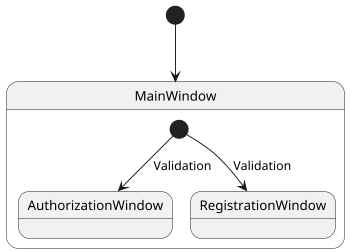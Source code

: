 @startuml
'https://plantuml.com/state-diagram

scale 350 width
[*] --> MainWindow

state MainWindow {
  [*] --> AuthorizationWindow: Validation
  [*] --> RegistrationWindow: Validation
}

state AuthorizationWindow {
}

state RegistrationWindow{
}

@enduml
